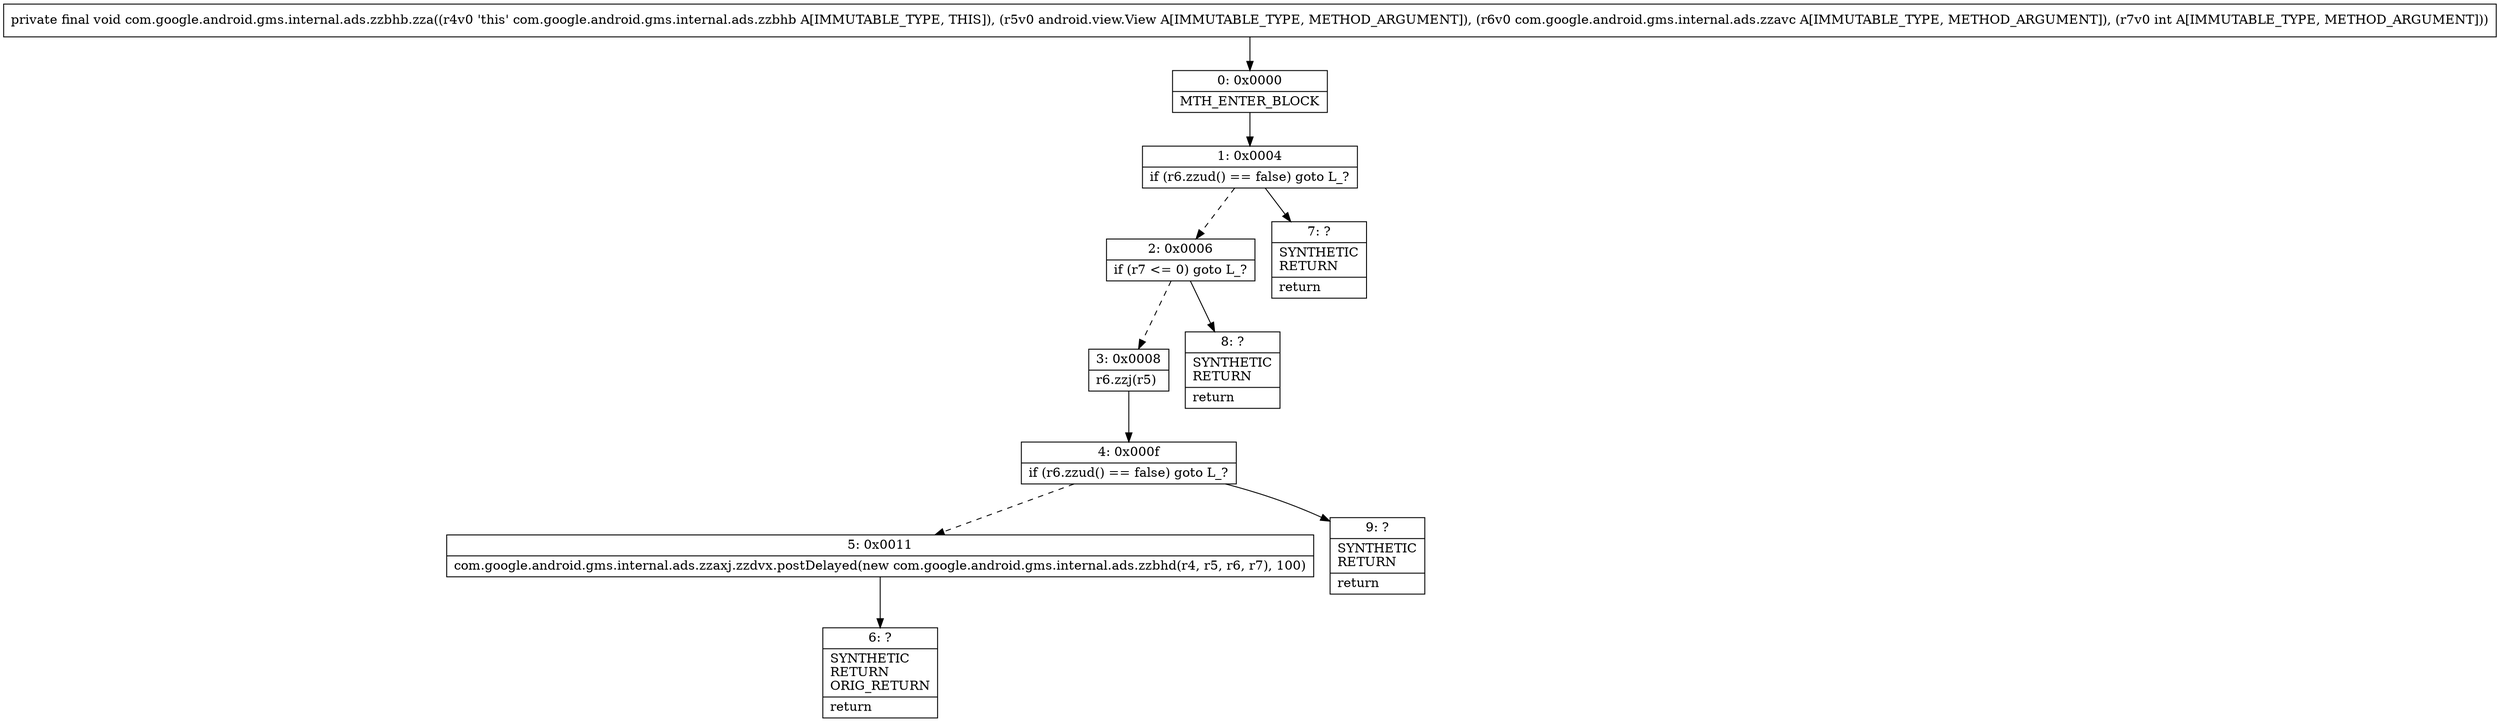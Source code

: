 digraph "CFG forcom.google.android.gms.internal.ads.zzbhb.zza(Landroid\/view\/View;Lcom\/google\/android\/gms\/internal\/ads\/zzavc;I)V" {
Node_0 [shape=record,label="{0\:\ 0x0000|MTH_ENTER_BLOCK\l}"];
Node_1 [shape=record,label="{1\:\ 0x0004|if (r6.zzud() == false) goto L_?\l}"];
Node_2 [shape=record,label="{2\:\ 0x0006|if (r7 \<= 0) goto L_?\l}"];
Node_3 [shape=record,label="{3\:\ 0x0008|r6.zzj(r5)\l}"];
Node_4 [shape=record,label="{4\:\ 0x000f|if (r6.zzud() == false) goto L_?\l}"];
Node_5 [shape=record,label="{5\:\ 0x0011|com.google.android.gms.internal.ads.zzaxj.zzdvx.postDelayed(new com.google.android.gms.internal.ads.zzbhd(r4, r5, r6, r7), 100)\l}"];
Node_6 [shape=record,label="{6\:\ ?|SYNTHETIC\lRETURN\lORIG_RETURN\l|return\l}"];
Node_7 [shape=record,label="{7\:\ ?|SYNTHETIC\lRETURN\l|return\l}"];
Node_8 [shape=record,label="{8\:\ ?|SYNTHETIC\lRETURN\l|return\l}"];
Node_9 [shape=record,label="{9\:\ ?|SYNTHETIC\lRETURN\l|return\l}"];
MethodNode[shape=record,label="{private final void com.google.android.gms.internal.ads.zzbhb.zza((r4v0 'this' com.google.android.gms.internal.ads.zzbhb A[IMMUTABLE_TYPE, THIS]), (r5v0 android.view.View A[IMMUTABLE_TYPE, METHOD_ARGUMENT]), (r6v0 com.google.android.gms.internal.ads.zzavc A[IMMUTABLE_TYPE, METHOD_ARGUMENT]), (r7v0 int A[IMMUTABLE_TYPE, METHOD_ARGUMENT])) }"];
MethodNode -> Node_0;
Node_0 -> Node_1;
Node_1 -> Node_2[style=dashed];
Node_1 -> Node_7;
Node_2 -> Node_3[style=dashed];
Node_2 -> Node_8;
Node_3 -> Node_4;
Node_4 -> Node_5[style=dashed];
Node_4 -> Node_9;
Node_5 -> Node_6;
}

